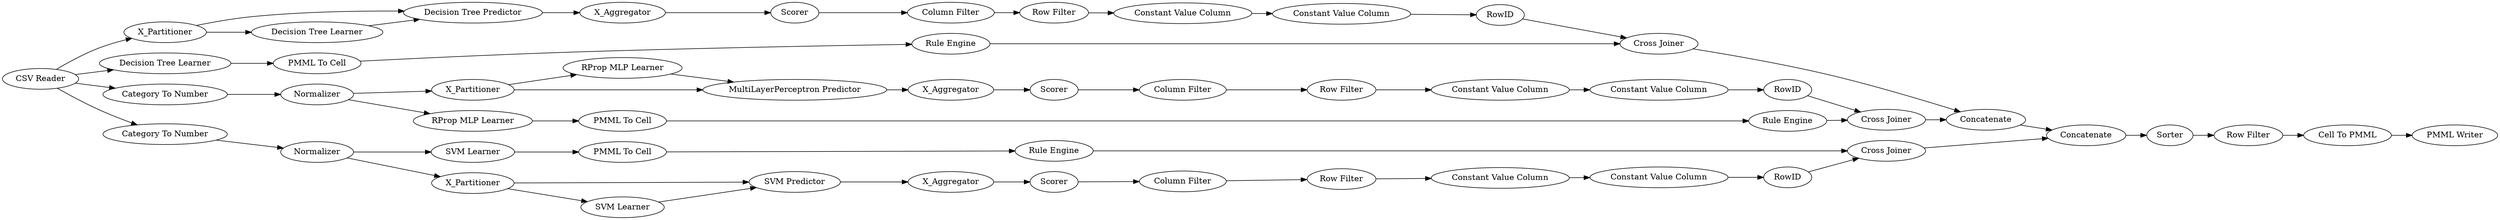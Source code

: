 digraph {
	"3862333820203603293_41" [label=Normalizer]
	"3862333820203603293_43" [label=X_Aggregator]
	"3862333820203603293_5" [label="Decision Tree Predictor"]
	"3862333820203603293_21" [label=X_Partitioner]
	"3862333820203603293_25" [label=X_Aggregator]
	"3862333820203603293_34" [label="SVM Learner"]
	"3862333820203603293_37" [label="PMML Writer"]
	"3862333820203603293_33" [label="Constant Value Column"]
	"3862333820203603293_55" [label=Concatenate]
	"3862333820203603293_38" [label=Sorter]
	"3862333820203603293_44" [label=Scorer]
	"3862333820203603293_3" [label=X_Partitioner]
	"3862333820203603293_29" [label=RowID]
	"3862333820203603293_13" [label=RowID]
	"3862333820203603293_40" [label=X_Partitioner]
	"3862333820203603293_16" [label="Rule Engine"]
	"3862333820203603293_32" [label="Constant Value Column"]
	"3862333820203603293_1" [label="CSV Reader"]
	"3862333820203603293_20" [label="Category To Number"]
	"3862333820203603293_28" [label="Rule Engine"]
	"3862333820203603293_54" [label="Rule Engine"]
	"3862333820203603293_9" [label="Column Filter"]
	"3862333820203603293_27" [label="PMML To Cell"]
	"3862333820203603293_47" [label="Column Filter"]
	"3862333820203603293_46" [label="Row Filter"]
	"3862333820203603293_26" [label="RProp MLP Learner"]
	"3862333820203603293_49" [label="Constant Value Column"]
	"3862333820203603293_24" [label=Scorer]
	"3862333820203603293_45" [label=RowID]
	"3862333820203603293_8" [label="Row Filter"]
	"3862333820203603293_4" [label="Decision Tree Learner"]
	"3862333820203603293_39" [label=Concatenate]
	"3862333820203603293_23" [label="MultiLayerPerceptron Predictor"]
	"3862333820203603293_48" [label="Constant Value Column"]
	"3862333820203603293_14" [label="Decision Tree Learner"]
	"3862333820203603293_30" [label="Row Filter"]
	"3862333820203603293_15" [label="PMML To Cell"]
	"3862333820203603293_17" [label="Cross Joiner"]
	"3862333820203603293_36" [label="Cell To PMML"]
	"3862333820203603293_52" [label="SVM Learner"]
	"3862333820203603293_42" [label="Category To Number"]
	"3862333820203603293_7" [label=X_Aggregator]
	"3862333820203603293_6" [label=Scorer]
	"3862333820203603293_53" [label="PMML To Cell"]
	"3862333820203603293_51" [label="Cross Joiner"]
	"3862333820203603293_50" [label="Cross Joiner"]
	"3862333820203603293_22" [label="RProp MLP Learner"]
	"3862333820203603293_35" [label="SVM Predictor"]
	"3862333820203603293_56" [label="Row Filter"]
	"3862333820203603293_11" [label="Constant Value Column"]
	"3862333820203603293_31" [label="Column Filter"]
	"3862333820203603293_19" [label=Normalizer]
	"3862333820203603293_10" [label="Constant Value Column"]
	"3862333820203603293_36" -> "3862333820203603293_37"
	"3862333820203603293_41" -> "3862333820203603293_40"
	"3862333820203603293_7" -> "3862333820203603293_6"
	"3862333820203603293_15" -> "3862333820203603293_16"
	"3862333820203603293_27" -> "3862333820203603293_28"
	"3862333820203603293_31" -> "3862333820203603293_30"
	"3862333820203603293_29" -> "3862333820203603293_51"
	"3862333820203603293_3" -> "3862333820203603293_4"
	"3862333820203603293_56" -> "3862333820203603293_36"
	"3862333820203603293_50" -> "3862333820203603293_55"
	"3862333820203603293_1" -> "3862333820203603293_42"
	"3862333820203603293_40" -> "3862333820203603293_35"
	"3862333820203603293_52" -> "3862333820203603293_53"
	"3862333820203603293_11" -> "3862333820203603293_13"
	"3862333820203603293_38" -> "3862333820203603293_56"
	"3862333820203603293_17" -> "3862333820203603293_39"
	"3862333820203603293_42" -> "3862333820203603293_41"
	"3862333820203603293_39" -> "3862333820203603293_55"
	"3862333820203603293_51" -> "3862333820203603293_39"
	"3862333820203603293_43" -> "3862333820203603293_44"
	"3862333820203603293_4" -> "3862333820203603293_5"
	"3862333820203603293_33" -> "3862333820203603293_29"
	"3862333820203603293_16" -> "3862333820203603293_17"
	"3862333820203603293_20" -> "3862333820203603293_19"
	"3862333820203603293_3" -> "3862333820203603293_5"
	"3862333820203603293_25" -> "3862333820203603293_24"
	"3862333820203603293_1" -> "3862333820203603293_14"
	"3862333820203603293_45" -> "3862333820203603293_50"
	"3862333820203603293_47" -> "3862333820203603293_46"
	"3862333820203603293_21" -> "3862333820203603293_23"
	"3862333820203603293_41" -> "3862333820203603293_52"
	"3862333820203603293_44" -> "3862333820203603293_47"
	"3862333820203603293_10" -> "3862333820203603293_11"
	"3862333820203603293_49" -> "3862333820203603293_45"
	"3862333820203603293_32" -> "3862333820203603293_33"
	"3862333820203603293_48" -> "3862333820203603293_49"
	"3862333820203603293_40" -> "3862333820203603293_34"
	"3862333820203603293_14" -> "3862333820203603293_15"
	"3862333820203603293_46" -> "3862333820203603293_48"
	"3862333820203603293_22" -> "3862333820203603293_23"
	"3862333820203603293_54" -> "3862333820203603293_50"
	"3862333820203603293_55" -> "3862333820203603293_38"
	"3862333820203603293_9" -> "3862333820203603293_8"
	"3862333820203603293_6" -> "3862333820203603293_9"
	"3862333820203603293_5" -> "3862333820203603293_7"
	"3862333820203603293_53" -> "3862333820203603293_54"
	"3862333820203603293_34" -> "3862333820203603293_35"
	"3862333820203603293_30" -> "3862333820203603293_32"
	"3862333820203603293_13" -> "3862333820203603293_17"
	"3862333820203603293_35" -> "3862333820203603293_43"
	"3862333820203603293_1" -> "3862333820203603293_3"
	"3862333820203603293_19" -> "3862333820203603293_26"
	"3862333820203603293_8" -> "3862333820203603293_10"
	"3862333820203603293_19" -> "3862333820203603293_21"
	"3862333820203603293_21" -> "3862333820203603293_22"
	"3862333820203603293_24" -> "3862333820203603293_31"
	"3862333820203603293_1" -> "3862333820203603293_20"
	"3862333820203603293_23" -> "3862333820203603293_25"
	"3862333820203603293_26" -> "3862333820203603293_27"
	"3862333820203603293_28" -> "3862333820203603293_51"
	rankdir=LR
}
